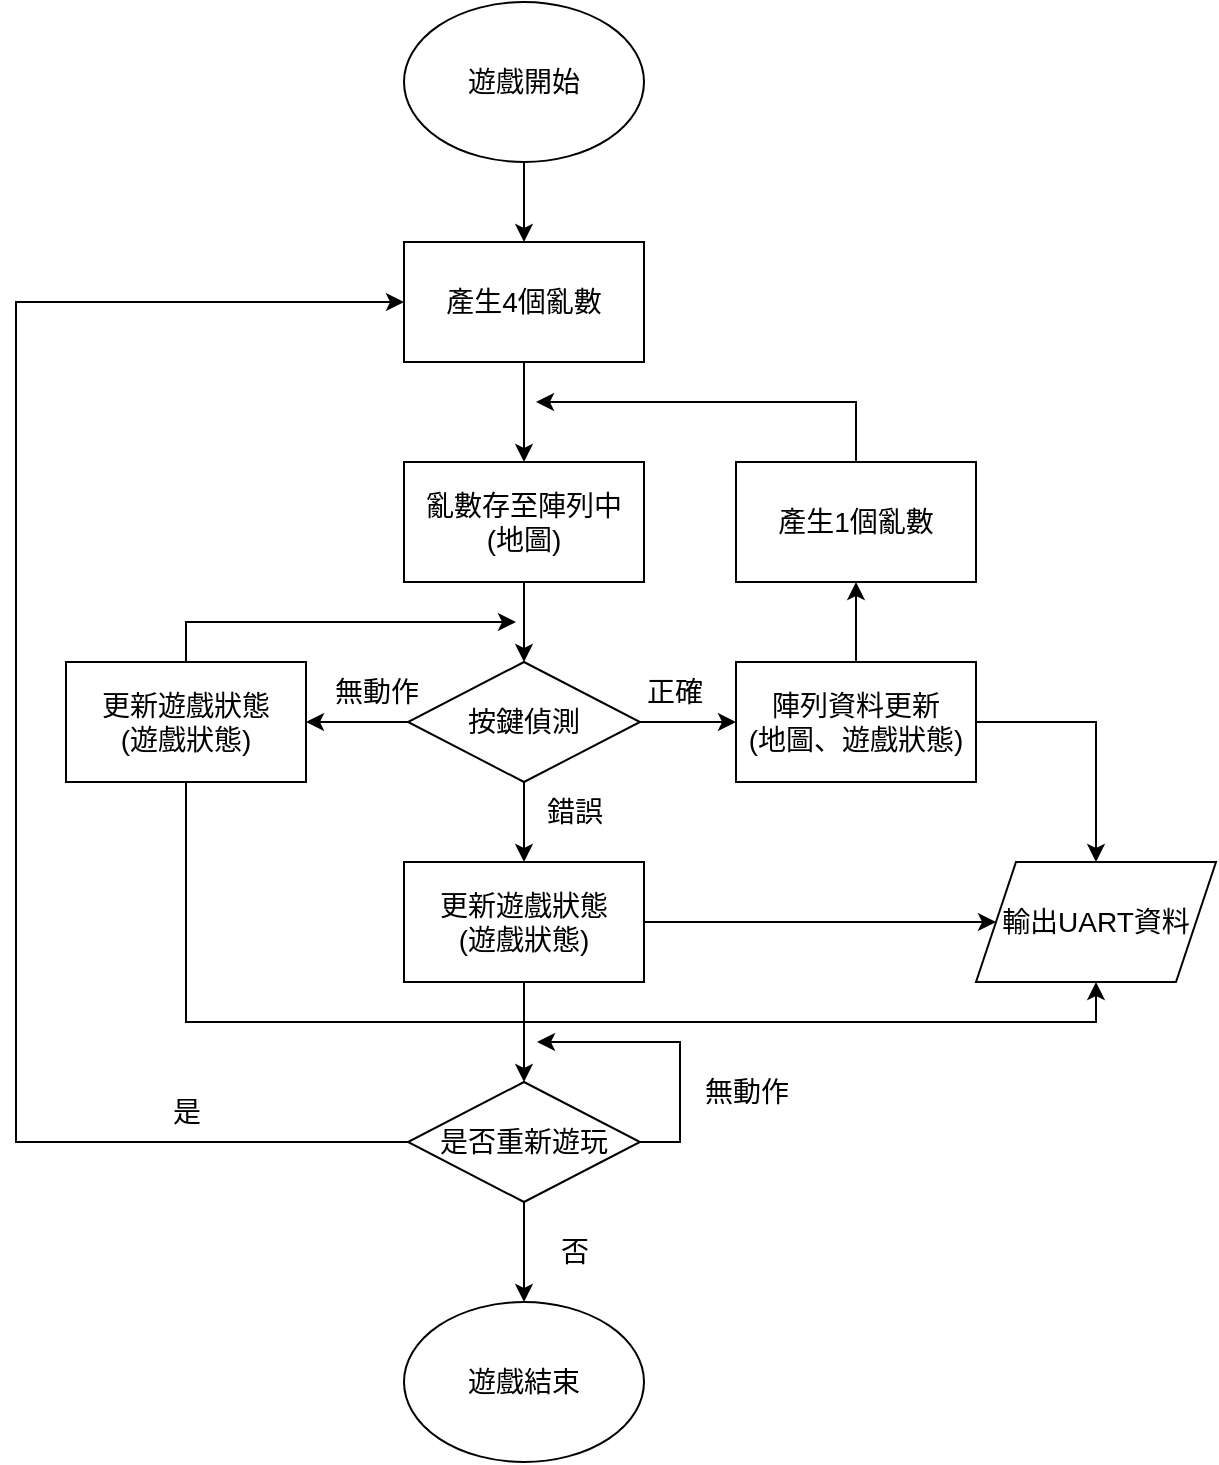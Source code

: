 <mxfile version="20.7.4" type="device"><diagram id="l-WwgoGE7KDtKw6a-UD0" name="第1頁"><mxGraphModel dx="1036" dy="654" grid="1" gridSize="10" guides="1" tooltips="1" connect="1" arrows="1" fold="1" page="1" pageScale="1" pageWidth="827" pageHeight="1169" math="0" shadow="0"><root><mxCell id="0"/><mxCell id="1" parent="0"/><mxCell id="9HUY0YcsGvwPGGzgKDdx-27" value="" style="edgeStyle=orthogonalEdgeStyle;rounded=0;orthogonalLoop=1;jettySize=auto;html=1;fontSize=14;" parent="1" source="9HUY0YcsGvwPGGzgKDdx-1" target="9HUY0YcsGvwPGGzgKDdx-5" edge="1"><mxGeometry relative="1" as="geometry"/></mxCell><mxCell id="9HUY0YcsGvwPGGzgKDdx-1" value="&lt;font style=&quot;font-size: 14px;&quot;&gt;遊戲開始&lt;/font&gt;" style="ellipse;whiteSpace=wrap;html=1;" parent="1" vertex="1"><mxGeometry x="354" y="170" width="120" height="80" as="geometry"/></mxCell><mxCell id="9HUY0YcsGvwPGGzgKDdx-22" style="edgeStyle=orthogonalEdgeStyle;rounded=0;orthogonalLoop=1;jettySize=auto;html=1;exitX=0.5;exitY=1;exitDx=0;exitDy=0;entryX=0.5;entryY=0;entryDx=0;entryDy=0;fontSize=14;" parent="1" source="9HUY0YcsGvwPGGzgKDdx-3" target="9HUY0YcsGvwPGGzgKDdx-21" edge="1"><mxGeometry relative="1" as="geometry"/></mxCell><mxCell id="9HUY0YcsGvwPGGzgKDdx-41" style="edgeStyle=orthogonalEdgeStyle;rounded=0;orthogonalLoop=1;jettySize=auto;html=1;exitX=1;exitY=0.5;exitDx=0;exitDy=0;entryX=0;entryY=0.5;entryDx=0;entryDy=0;fontSize=14;" parent="1" source="9HUY0YcsGvwPGGzgKDdx-3" target="9HUY0YcsGvwPGGzgKDdx-17" edge="1"><mxGeometry relative="1" as="geometry"/></mxCell><mxCell id="9HUY0YcsGvwPGGzgKDdx-42" style="edgeStyle=orthogonalEdgeStyle;rounded=0;orthogonalLoop=1;jettySize=auto;html=1;exitX=0;exitY=0.5;exitDx=0;exitDy=0;entryX=1;entryY=0.5;entryDx=0;entryDy=0;fontSize=14;" parent="1" source="9HUY0YcsGvwPGGzgKDdx-3" target="9HUY0YcsGvwPGGzgKDdx-28" edge="1"><mxGeometry relative="1" as="geometry"/></mxCell><mxCell id="9HUY0YcsGvwPGGzgKDdx-3" value="&lt;font style=&quot;font-size: 14px;&quot;&gt;按鍵偵測&lt;/font&gt;" style="rhombus;whiteSpace=wrap;html=1;" parent="1" vertex="1"><mxGeometry x="356" y="500" width="116" height="60" as="geometry"/></mxCell><mxCell id="9HUY0YcsGvwPGGzgKDdx-15" value="" style="edgeStyle=orthogonalEdgeStyle;rounded=0;orthogonalLoop=1;jettySize=auto;html=1;fontSize=14;" parent="1" source="9HUY0YcsGvwPGGzgKDdx-4" target="9HUY0YcsGvwPGGzgKDdx-3" edge="1"><mxGeometry relative="1" as="geometry"/></mxCell><mxCell id="9HUY0YcsGvwPGGzgKDdx-4" value="&lt;font style=&quot;font-size: 14px;&quot;&gt;亂數存至陣列中&lt;br&gt;(地圖)&lt;br&gt;&lt;/font&gt;" style="rounded=0;whiteSpace=wrap;html=1;" parent="1" vertex="1"><mxGeometry x="354" y="400" width="120" height="60" as="geometry"/></mxCell><mxCell id="9HUY0YcsGvwPGGzgKDdx-8" style="edgeStyle=orthogonalEdgeStyle;rounded=0;orthogonalLoop=1;jettySize=auto;html=1;exitX=0.5;exitY=1;exitDx=0;exitDy=0;entryX=0.5;entryY=0;entryDx=0;entryDy=0;fontSize=14;" parent="1" source="9HUY0YcsGvwPGGzgKDdx-5" target="9HUY0YcsGvwPGGzgKDdx-4" edge="1"><mxGeometry relative="1" as="geometry"/></mxCell><mxCell id="9HUY0YcsGvwPGGzgKDdx-5" value="&lt;font style=&quot;&quot;&gt;&lt;font style=&quot;font-size: 14px;&quot;&gt;產生4個亂數&lt;/font&gt;&lt;br&gt;&lt;/font&gt;" style="rounded=0;whiteSpace=wrap;html=1;" parent="1" vertex="1"><mxGeometry x="354" y="290" width="120" height="60" as="geometry"/></mxCell><mxCell id="9HUY0YcsGvwPGGzgKDdx-47" style="edgeStyle=orthogonalEdgeStyle;rounded=0;orthogonalLoop=1;jettySize=auto;html=1;exitX=1;exitY=0.5;exitDx=0;exitDy=0;entryX=0.5;entryY=0;entryDx=0;entryDy=0;fontSize=14;" parent="1" source="9HUY0YcsGvwPGGzgKDdx-17" target="9HUY0YcsGvwPGGzgKDdx-46" edge="1"><mxGeometry relative="1" as="geometry"/></mxCell><mxCell id="6DytdOQXmW14DDE2YkfC-6" value="" style="edgeStyle=orthogonalEdgeStyle;rounded=0;orthogonalLoop=1;jettySize=auto;html=1;" edge="1" parent="1" source="9HUY0YcsGvwPGGzgKDdx-17" target="6DytdOQXmW14DDE2YkfC-1"><mxGeometry relative="1" as="geometry"/></mxCell><mxCell id="9HUY0YcsGvwPGGzgKDdx-17" value="&lt;font style=&quot;font-size: 14px;&quot;&gt;陣列資料更新&lt;br&gt;(地圖、遊戲狀態)&lt;br&gt;&lt;/font&gt;" style="rounded=0;whiteSpace=wrap;html=1;" parent="1" vertex="1"><mxGeometry x="520" y="500" width="120" height="60" as="geometry"/></mxCell><mxCell id="9HUY0YcsGvwPGGzgKDdx-20" value="正確" style="text;html=1;align=center;verticalAlign=middle;resizable=0;points=[];autosize=1;strokeColor=none;fillColor=none;fontSize=14;" parent="1" vertex="1"><mxGeometry x="464" y="500" width="50" height="30" as="geometry"/></mxCell><mxCell id="9HUY0YcsGvwPGGzgKDdx-32" value="" style="edgeStyle=orthogonalEdgeStyle;rounded=0;orthogonalLoop=1;jettySize=auto;html=1;fontSize=14;" parent="1" source="9HUY0YcsGvwPGGzgKDdx-21" target="9HUY0YcsGvwPGGzgKDdx-31" edge="1"><mxGeometry relative="1" as="geometry"/></mxCell><mxCell id="9HUY0YcsGvwPGGzgKDdx-48" style="edgeStyle=orthogonalEdgeStyle;rounded=0;orthogonalLoop=1;jettySize=auto;html=1;exitX=1;exitY=0.5;exitDx=0;exitDy=0;fontSize=14;" parent="1" source="9HUY0YcsGvwPGGzgKDdx-21" target="9HUY0YcsGvwPGGzgKDdx-46" edge="1"><mxGeometry relative="1" as="geometry"/></mxCell><mxCell id="9HUY0YcsGvwPGGzgKDdx-21" value="&lt;font style=&quot;font-size: 14px;&quot;&gt;更新遊戲狀態&lt;br&gt;(遊戲狀態)&lt;br&gt;&lt;/font&gt;" style="rounded=0;whiteSpace=wrap;html=1;" parent="1" vertex="1"><mxGeometry x="354" y="600" width="120" height="60" as="geometry"/></mxCell><mxCell id="9HUY0YcsGvwPGGzgKDdx-23" value="錯誤" style="text;html=1;align=center;verticalAlign=middle;resizable=0;points=[];autosize=1;strokeColor=none;fillColor=none;fontSize=14;" parent="1" vertex="1"><mxGeometry x="414" y="560" width="50" height="30" as="geometry"/></mxCell><mxCell id="9HUY0YcsGvwPGGzgKDdx-44" style="edgeStyle=orthogonalEdgeStyle;rounded=0;orthogonalLoop=1;jettySize=auto;html=1;exitX=0.5;exitY=0;exitDx=0;exitDy=0;fontSize=14;" parent="1" source="9HUY0YcsGvwPGGzgKDdx-28" edge="1"><mxGeometry relative="1" as="geometry"><mxPoint x="410" y="480" as="targetPoint"/><Array as="points"><mxPoint x="245" y="480"/></Array></mxGeometry></mxCell><mxCell id="9HUY0YcsGvwPGGzgKDdx-49" style="edgeStyle=orthogonalEdgeStyle;rounded=0;orthogonalLoop=1;jettySize=auto;html=1;exitX=0.5;exitY=1;exitDx=0;exitDy=0;entryX=0.5;entryY=1;entryDx=0;entryDy=0;fontSize=14;" parent="1" source="9HUY0YcsGvwPGGzgKDdx-28" target="9HUY0YcsGvwPGGzgKDdx-46" edge="1"><mxGeometry relative="1" as="geometry"><Array as="points"><mxPoint x="245" y="680"/><mxPoint x="700" y="680"/></Array></mxGeometry></mxCell><mxCell id="9HUY0YcsGvwPGGzgKDdx-28" value="&lt;font style=&quot;font-size: 14px;&quot;&gt;更新遊戲狀態&lt;br&gt;(遊戲狀態)&lt;br&gt;&lt;/font&gt;" style="rounded=0;whiteSpace=wrap;html=1;" parent="1" vertex="1"><mxGeometry x="185" y="500" width="120" height="60" as="geometry"/></mxCell><mxCell id="9HUY0YcsGvwPGGzgKDdx-35" style="edgeStyle=orthogonalEdgeStyle;rounded=0;orthogonalLoop=1;jettySize=auto;html=1;exitX=0;exitY=0.5;exitDx=0;exitDy=0;fontSize=14;entryX=0;entryY=0.5;entryDx=0;entryDy=0;" parent="1" source="9HUY0YcsGvwPGGzgKDdx-31" target="9HUY0YcsGvwPGGzgKDdx-5" edge="1"><mxGeometry relative="1" as="geometry"><mxPoint x="270" y="330" as="targetPoint"/><Array as="points"><mxPoint x="160" y="740"/><mxPoint x="160" y="320"/></Array></mxGeometry></mxCell><mxCell id="9HUY0YcsGvwPGGzgKDdx-37" style="edgeStyle=orthogonalEdgeStyle;rounded=0;orthogonalLoop=1;jettySize=auto;html=1;exitX=0.5;exitY=1;exitDx=0;exitDy=0;fontSize=14;" parent="1" source="9HUY0YcsGvwPGGzgKDdx-31" target="9HUY0YcsGvwPGGzgKDdx-36" edge="1"><mxGeometry relative="1" as="geometry"/></mxCell><mxCell id="9HUY0YcsGvwPGGzgKDdx-39" style="edgeStyle=orthogonalEdgeStyle;rounded=0;orthogonalLoop=1;jettySize=auto;html=1;exitX=1;exitY=0.5;exitDx=0;exitDy=0;fontSize=14;" parent="1" source="9HUY0YcsGvwPGGzgKDdx-31" edge="1"><mxGeometry relative="1" as="geometry"><mxPoint x="420" y="690" as="targetPoint"/></mxGeometry></mxCell><mxCell id="9HUY0YcsGvwPGGzgKDdx-31" value="&lt;font style=&quot;font-size: 14px;&quot;&gt;是否重新遊玩&lt;/font&gt;" style="rhombus;whiteSpace=wrap;html=1;" parent="1" vertex="1"><mxGeometry x="356" y="710" width="116" height="60" as="geometry"/></mxCell><mxCell id="9HUY0YcsGvwPGGzgKDdx-33" value="是" style="text;html=1;align=center;verticalAlign=middle;resizable=0;points=[];autosize=1;strokeColor=none;fillColor=none;fontSize=14;" parent="1" vertex="1"><mxGeometry x="225" y="710" width="40" height="30" as="geometry"/></mxCell><mxCell id="9HUY0YcsGvwPGGzgKDdx-36" value="&lt;font style=&quot;font-size: 14px;&quot;&gt;遊戲結束&lt;/font&gt;" style="ellipse;whiteSpace=wrap;html=1;" parent="1" vertex="1"><mxGeometry x="354" y="820" width="120" height="80" as="geometry"/></mxCell><mxCell id="9HUY0YcsGvwPGGzgKDdx-38" value="否" style="text;html=1;align=center;verticalAlign=middle;resizable=0;points=[];autosize=1;strokeColor=none;fillColor=none;fontSize=14;" parent="1" vertex="1"><mxGeometry x="419" y="780" width="40" height="30" as="geometry"/></mxCell><mxCell id="9HUY0YcsGvwPGGzgKDdx-40" value="無動作" style="text;html=1;align=center;verticalAlign=middle;resizable=0;points=[];autosize=1;strokeColor=none;fillColor=none;fontSize=14;" parent="1" vertex="1"><mxGeometry x="490" y="700" width="70" height="30" as="geometry"/></mxCell><mxCell id="9HUY0YcsGvwPGGzgKDdx-43" value="無動作" style="text;html=1;align=center;verticalAlign=middle;resizable=0;points=[];autosize=1;strokeColor=none;fillColor=none;fontSize=14;" parent="1" vertex="1"><mxGeometry x="305" y="500" width="70" height="30" as="geometry"/></mxCell><mxCell id="9HUY0YcsGvwPGGzgKDdx-46" value="輸出UART資料" style="shape=parallelogram;perimeter=parallelogramPerimeter;whiteSpace=wrap;html=1;fixedSize=1;fontSize=14;" parent="1" vertex="1"><mxGeometry x="640" y="600" width="120" height="60" as="geometry"/></mxCell><mxCell id="6DytdOQXmW14DDE2YkfC-7" style="edgeStyle=orthogonalEdgeStyle;rounded=0;orthogonalLoop=1;jettySize=auto;html=1;exitX=0.5;exitY=0;exitDx=0;exitDy=0;" edge="1" parent="1" source="6DytdOQXmW14DDE2YkfC-1"><mxGeometry relative="1" as="geometry"><mxPoint x="420" y="370" as="targetPoint"/><Array as="points"><mxPoint x="580" y="370"/></Array></mxGeometry></mxCell><mxCell id="6DytdOQXmW14DDE2YkfC-1" value="&lt;font style=&quot;&quot;&gt;&lt;font style=&quot;font-size: 14px;&quot;&gt;產生1個亂數&lt;/font&gt;&lt;br&gt;&lt;/font&gt;" style="rounded=0;whiteSpace=wrap;html=1;" vertex="1" parent="1"><mxGeometry x="520" y="400" width="120" height="60" as="geometry"/></mxCell></root></mxGraphModel></diagram></mxfile>